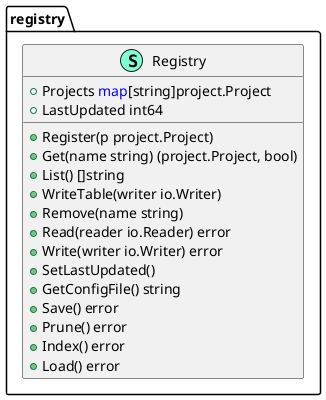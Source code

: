 @startuml
namespace registry {
    class Registry << (S,Aquamarine) >> {
        + Projects <font color=blue>map</font>[string]project.Project
        + LastUpdated int64

        + Register(p project.Project) 
        + Get(name string) (project.Project, bool)
        + List() []string
        + WriteTable(writer io.Writer) 
        + Remove(name string) 
        + Read(reader io.Reader) error
        + Write(writer io.Writer) error
        + SetLastUpdated() 
        + GetConfigFile() string
        + Save() error
        + Prune() error
        + Index() error
        + Load() error

    }
}


@enduml
